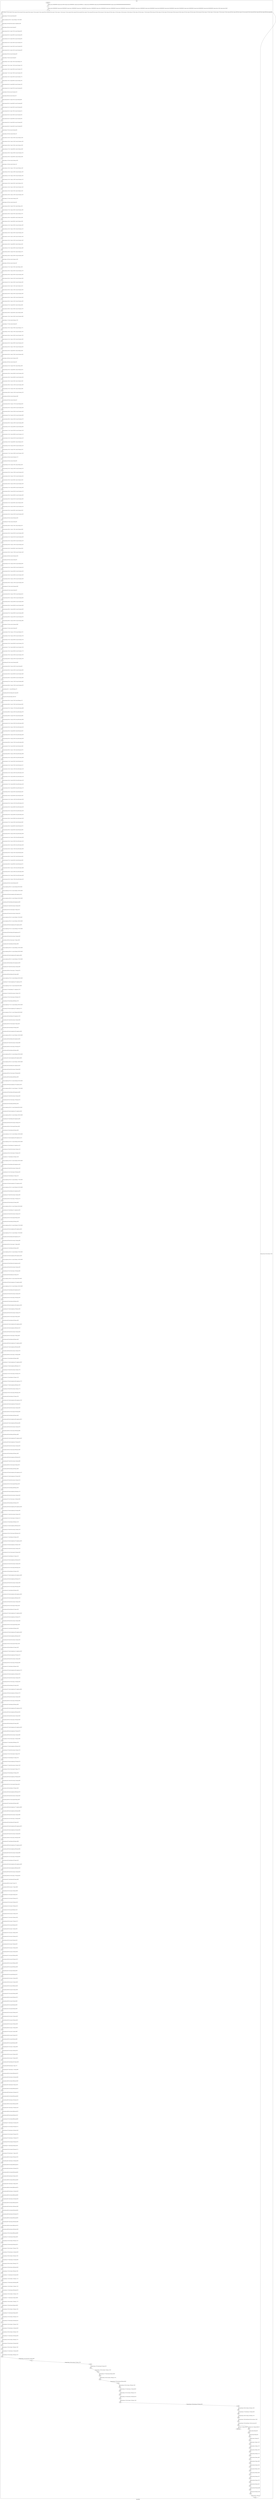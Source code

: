 digraph G {
label="Btor2XCFA";
subgraph cluster_0 {
label="main";
main_init[];
l1[];
l3[];
l4[];
l5[];
l6[];
l7[];
l8[];
l9[];
l10[];
l11[];
l12[];
l13[];
l14[];
l15[];
l16[];
l17[];
l18[];
l19[];
l20[];
l21[];
l22[];
l23[];
l24[];
l25[];
l26[];
l27[];
l28[];
l29[];
l30[];
l31[];
l32[];
l33[];
l34[];
l35[];
l36[];
l37[];
l38[];
l39[];
l40[];
l41[];
l42[];
l43[];
l44[];
l45[];
l46[];
l47[];
l48[];
l49[];
l50[];
l51[];
l52[];
l53[];
l54[];
l55[];
l56[];
l57[];
l58[];
l59[];
l60[];
l61[];
l62[];
l63[];
l64[];
l65[];
l66[];
l67[];
l68[];
l69[];
l70[];
l71[];
l72[];
l73[];
l74[];
l75[];
l76[];
l77[];
l78[];
l79[];
l80[];
l81[];
l82[];
l83[];
l84[];
l85[];
l86[];
l87[];
l88[];
l89[];
l90[];
l91[];
l92[];
l93[];
l94[];
l95[];
l96[];
l97[];
l98[];
l99[];
l100[];
l101[];
l102[];
l103[];
l104[];
l105[];
l106[];
l107[];
l108[];
l109[];
l110[];
l111[];
l112[];
l113[];
l114[];
l115[];
l116[];
l117[];
l118[];
l119[];
l120[];
l121[];
l122[];
l123[];
l124[];
l125[];
l126[];
l127[];
l128[];
l129[];
l130[];
l131[];
l132[];
l133[];
l134[];
l135[];
l136[];
l137[];
l138[];
l139[];
l140[];
l141[];
l142[];
l143[];
l144[];
l145[];
l146[];
l147[];
l148[];
l149[];
l150[];
l151[];
l152[];
l153[];
l154[];
l155[];
l156[];
l157[];
l158[];
l159[];
l160[];
l161[];
l162[];
l163[];
l164[];
l165[];
l166[];
l167[];
l168[];
l169[];
l170[];
l171[];
l172[];
l173[];
l174[];
l175[];
l176[];
l177[];
l178[];
l179[];
l180[];
l181[];
l182[];
l183[];
l184[];
l185[];
l186[];
l187[];
l188[];
l189[];
l190[];
l191[];
l192[];
l193[];
l194[];
l195[];
l196[];
l197[];
l198[];
l199[];
l200[];
l201[];
l202[];
l203[];
l204[];
l205[];
l206[];
l207[];
l208[];
l209[];
l210[];
l211[];
l212[];
l213[];
l214[];
l215[];
l216[];
l217[];
l218[];
l219[];
l220[];
l221[];
l222[];
l223[];
l224[];
l225[];
l226[];
l227[];
l228[];
l229[];
l230[];
l231[];
l232[];
l233[];
l234[];
l235[];
l236[];
l237[];
l238[];
l239[];
l240[];
l241[];
l242[];
l243[];
l244[];
l245[];
l246[];
l247[];
l248[];
l249[];
l250[];
l251[];
l252[];
l253[];
l254[];
l255[];
l256[];
l257[];
l258[];
l259[];
l260[];
l261[];
l262[];
l263[];
l264[];
l265[];
l266[];
l267[];
l268[];
l269[];
l270[];
l271[];
l272[];
l273[];
l274[];
l275[];
l276[];
l277[];
l278[];
l279[];
l280[];
l281[];
l282[];
l283[];
l284[];
l285[];
l286[];
l287[];
l288[];
l289[];
l290[];
l291[];
l292[];
l293[];
l294[];
l295[];
l296[];
l297[];
l298[];
l299[];
l300[];
l301[];
l302[];
l303[];
l304[];
l305[];
l306[];
l307[];
l308[];
l309[];
l310[];
l311[];
l312[];
l313[];
l314[];
l315[];
l316[];
l317[];
l318[];
l319[];
l320[];
l321[];
l322[];
l323[];
l324[];
l325[];
l326[];
l327[];
l328[];
l329[];
l330[];
l331[];
l332[];
l333[];
l334[];
l335[];
l336[];
l337[];
l338[];
l339[];
l340[];
l341[];
l342[];
l343[];
l344[];
l345[];
l346[];
l347[];
l348[];
l349[];
l350[];
l351[];
l352[];
l353[];
l354[];
l355[];
l356[];
l357[];
l358[];
l359[];
l360[];
l361[];
l362[];
l363[];
l364[];
l365[];
l366[];
l367[];
l368[];
l369[];
l370[];
l371[];
l372[];
l373[];
l374[];
l375[];
l376[];
l377[];
l378[];
l379[];
l380[];
l381[];
l382[];
l383[];
l384[];
l385[];
l386[];
l387[];
l388[];
l389[];
l390[];
l391[];
l392[];
l393[];
l394[];
l395[];
l396[];
l397[];
l398[];
l399[];
l400[];
l401[];
l402[];
l403[];
l404[];
l405[];
l406[];
l407[];
l408[];
l409[];
l410[];
l411[];
l412[];
l413[];
l414[];
l415[];
l416[];
l417[];
l418[];
l419[];
l420[];
l421[];
l422[];
l423[];
l424[];
l425[];
l426[];
l427[];
l428[];
l429[];
l430[];
l431[];
l432[];
l433[];
l434[];
l435[];
l436[];
l437[];
l438[];
l439[];
l440[];
l441[];
l442[];
l443[];
l444[];
l445[];
l446[];
l447[];
l448[];
l449[];
l450[];
l451[];
l452[];
l453[];
l454[];
l455[];
l456[];
l457[];
l458[];
l459[];
l460[];
l461[];
l462[];
l463[];
l464[];
l465[];
l466[];
l467[];
l468[];
l469[];
l470[];
l471[];
l472[];
l473[];
l474[];
l475[];
l476[];
l477[];
l478[];
l479[];
l480[];
l481[];
l482[];
l483[];
l484[];
l485[];
l486[];
l487[];
l488[];
l489[];
l490[];
l491[];
l492[];
l493[];
l494[];
l495[];
l496[];
l497[];
l498[];
l499[];
l500[];
l501[];
l502[];
l503[];
l504[];
l505[];
l506[];
l507[];
l508[];
l509[];
l510[];
l511[];
l512[];
l513[];
l514[];
l515[];
l516[];
l517[];
l518[];
l519[];
l520[];
l521[];
l522[];
l523[];
l524[];
l525[];
l526[];
l527[];
l528[];
l529[];
l530[];
l531[];
l532[];
l533[];
l534[];
l535[];
l536[];
l537[];
l538[];
l539[];
l540[];
l541[];
l542[];
l543[];
l544[];
l545[];
l546[];
l547[];
l548[];
l549[];
l550[];
l551[];
l552[];
l553[];
l554[];
l555[];
l556[];
l557[];
l558[];
l559[];
l560[];
l561[];
l562[];
l563[];
l564[];
l565[];
l566[];
l567[];
l568[];
l569[];
l570[];
l571[];
l572[];
l573[];
l574[];
l575[];
l576[];
l577[];
l578[];
l579[];
l580[];
l581[];
l582[];
l583[];
l584[];
l585[];
l586[];
l587[];
l588[];
l589[];
l590[];
l591[];
l592[];
l593[];
l594[];
l595[];
l596[];
l597[];
l598[];
l599[];
l600[];
l601[];
l602[];
l603[];
l604[];
l605[];
l606[];
l607[];
l608[];
l609[];
l610[];
l611[];
l612[];
l613[];
l614[];
l615[];
l616[];
l617[];
l618[];
l619[];
l620[];
l621[];
l622[];
l623[];
l624[];
l625[];
l626[];
l627[];
l628[];
l629[];
l630[];
l631[];
l632[];
l633[];
l634[];
l635[];
l636[];
l637[];
l638[];
main_error[];
l639[];
l640[];
l641[];
l642[];
l643[];
l644[];
l645[];
l646[];
l647[];
l648[];
l649[];
l650[];
l651[];
l652[];
l653[];
l654[];
l655[];
l656[];
l657[];
main_init -> l1 [label="[(assign const_5 #b00000000),(assign const_40 #b0),(assign const_45 #b00000001),(assign const_46 #b00001111),(assign const_53 #b00000000),(assign const_290 #b000000000000000000000000),(assign const_292 #b00000000000000000000000000000001)] "];
l3 -> l4 [label="[(havoc input_51),(havoc input_52),(havoc input_54),(havoc input_55),(havoc input_56),(havoc input_57),(havoc input_67),(havoc input_68),(havoc input_69),(havoc input_70),(havoc input_71),(havoc input_72),(havoc input_84),(havoc input_85),(havoc input_86),(havoc input_87),(havoc input_99),(havoc input_100),(havoc input_101),(havoc input_102),(havoc input_112),(havoc input_113),(havoc input_114),(havoc input_115),(havoc input_116),(havoc input_117),(havoc input_129),(havoc input_130),(havoc input_131),(havoc input_132),(havoc input_133),(havoc input_134),(havoc input_152),(havoc input_153),(havoc input_154),(havoc input_155),(havoc input_173),(havoc input_174),(havoc input_175),(havoc input_176),(havoc input_188),(havoc input_189),(havoc input_201),(havoc input_202),(havoc input_248),(havoc input_249),(havoc input_259),(havoc input_260)] "];
l4 -> l5 [label="[(assign binary_47 (bvxor const_46 state_38))] "];
l5 -> l6 [label="[(assign comparison_48 (ite (= const_45 binary_47) #b1 #b0))] "];
l6 -> l7 [label="[(assign binary_49 (bvand (bvnot state_43) comparison_48))] "];
l7 -> l8 [label="[(assign binary_58 (bvxor const_45 state_6))] "];
l8 -> l9 [label="[(assign ternary_59 (ite (= input_57 #b1) const_53 binary_58))] "];
l9 -> l10 [label="[(assign ternary_60 (ite (= input_56 #b1) const_45 ternary_59))] "];
l10 -> l11 [label="[(assign ternary_61 (ite (= input_55 #b1) const_53 ternary_60))] "];
l11 -> l12 [label="[(assign ternary_62 (ite (= input_54 #b1) const_45 ternary_61))] "];
l12 -> l13 [label="[(assign ternary_63 (ite (= input_52 #b1) const_53 ternary_62))] "];
l13 -> l14 [label="[(assign ternary_64 (ite (= input_51 #b1) const_45 ternary_63))] "];
l14 -> l15 [label="[(assign binary_65 (bvxor const_45 ternary_64))] "];
l15 -> l16 [label="[(assign binary_73 (bvxor const_45 state_8))] "];
l16 -> l17 [label="[(assign ternary_74 (ite (= input_72 #b1) const_53 binary_73))] "];
l17 -> l18 [label="[(assign ternary_75 (ite (= input_71 #b1) const_45 ternary_74))] "];
l18 -> l19 [label="[(assign ternary_76 (ite (= input_55 #b1) const_53 ternary_75))] "];
l19 -> l20 [label="[(assign ternary_77 (ite (= input_70 #b1) const_53 ternary_76))] "];
l20 -> l21 [label="[(assign ternary_78 (ite (= input_54 #b1) const_53 ternary_77))] "];
l21 -> l22 [label="[(assign ternary_79 (ite (= input_69 #b1) const_45 ternary_78))] "];
l22 -> l23 [label="[(assign ternary_80 (ite (= input_68 #b1) const_53 ternary_79))] "];
l23 -> l24 [label="[(assign ternary_81 (ite (= input_67 #b1) const_45 ternary_80))] "];
l24 -> l25 [label="[(assign binary_82 (bvxor const_45 ternary_81))] "];
l25 -> l26 [label="[(assign binary_88 (bvxor const_45 state_10))] "];
l26 -> l27 [label="[(assign ternary_89 (ite (= input_87 #b1) const_45 binary_88))] "];
l27 -> l28 [label="[(assign ternary_90 (ite (= input_86 #b1) const_53 ternary_89))] "];
l28 -> l29 [label="[(assign ternary_91 (ite (= input_55 #b1) const_45 ternary_90))] "];
l29 -> l30 [label="[(assign ternary_92 (ite (= input_70 #b1) const_53 ternary_91))] "];
l30 -> l31 [label="[(assign ternary_93 (ite (= input_54 #b1) const_53 ternary_92))] "];
l31 -> l32 [label="[(assign ternary_94 (ite (= input_69 #b1) const_53 ternary_93))] "];
l32 -> l33 [label="[(assign ternary_95 (ite (= input_85 #b1) const_53 ternary_94))] "];
l33 -> l34 [label="[(assign ternary_96 (ite (= input_84 #b1) const_45 ternary_95))] "];
l34 -> l35 [label="[(assign binary_97 (bvxor const_45 ternary_96))] "];
l35 -> l36 [label="[(assign binary_103 (bvxor const_45 state_12))] "];
l36 -> l37 [label="[(assign ternary_104 (ite (= input_102 #b1) const_45 binary_103))] "];
l37 -> l38 [label="[(assign ternary_105 (ite (= input_101 #b1) const_53 ternary_104))] "];
l38 -> l39 [label="[(assign ternary_106 (ite (= input_70 #b1) const_45 ternary_105))] "];
l39 -> l40 [label="[(assign ternary_107 (ite (= input_69 #b1) const_53 ternary_106))] "];
l40 -> l41 [label="[(assign ternary_108 (ite (= input_100 #b1) const_53 ternary_107))] "];
l41 -> l42 [label="[(assign ternary_109 (ite (= input_99 #b1) const_45 ternary_108))] "];
l42 -> l43 [label="[(assign binary_110 (bvxor const_45 ternary_109))] "];
l43 -> l44 [label="[(assign binary_118 (bvxor const_45 state_14))] "];
l44 -> l45 [label="[(assign ternary_119 (ite (= input_117 #b1) const_53 binary_118))] "];
l45 -> l46 [label="[(assign ternary_120 (ite (= input_116 #b1) const_45 ternary_119))] "];
l46 -> l47 [label="[(assign ternary_121 (ite (= input_115 #b1) const_53 ternary_120))] "];
l47 -> l48 [label="[(assign ternary_122 (ite (= input_114 #b1) const_45 ternary_121))] "];
l48 -> l49 [label="[(assign ternary_123 (ite (= input_52 #b1) const_53 ternary_122))] "];
l49 -> l50 [label="[(assign ternary_124 (ite (= input_113 #b1) const_53 ternary_123))] "];
l50 -> l51 [label="[(assign ternary_125 (ite (= input_51 #b1) const_53 ternary_124))] "];
l51 -> l52 [label="[(assign ternary_126 (ite (= input_112 #b1) const_45 ternary_125))] "];
l52 -> l53 [label="[(assign binary_127 (bvxor const_45 ternary_126))] "];
l53 -> l54 [label="[(assign binary_135 (bvxor const_45 state_16))] "];
l54 -> l55 [label="[(assign ternary_136 (ite (= input_57 #b1) const_53 binary_135))] "];
l55 -> l56 [label="[(assign ternary_137 (ite (= input_134 #b1) const_53 ternary_136))] "];
l56 -> l57 [label="[(assign ternary_138 (ite (= input_87 #b1) const_53 ternary_137))] "];
l57 -> l58 [label="[(assign ternary_139 (ite (= input_86 #b1) const_53 ternary_138))] "];
l58 -> l59 [label="[(assign ternary_140 (ite (= input_56 #b1) const_53 ternary_139))] "];
l59 -> l60 [label="[(assign ternary_141 (ite (= input_133 #b1) const_45 ternary_140))] "];
l60 -> l61 [label="[(assign ternary_142 (ite (= input_115 #b1) const_53 ternary_141))] "];
l61 -> l62 [label="[(assign ternary_143 (ite (= input_132 #b1) const_53 ternary_142))] "];
l62 -> l63 [label="[(assign ternary_144 (ite (= input_114 #b1) const_53 ternary_143))] "];
l63 -> l64 [label="[(assign ternary_145 (ite (= input_131 #b1) const_45 ternary_144))] "];
l64 -> l65 [label="[(assign ternary_146 (ite (= input_68 #b1) const_53 ternary_145))] "];
l65 -> l66 [label="[(assign ternary_147 (ite (= input_130 #b1) const_53 ternary_146))] "];
l66 -> l67 [label="[(assign ternary_148 (ite (= input_67 #b1) const_53 ternary_147))] "];
l67 -> l68 [label="[(assign ternary_149 (ite (= input_129 #b1) const_45 ternary_148))] "];
l68 -> l69 [label="[(assign binary_150 (bvxor const_45 ternary_149))] "];
l69 -> l70 [label="[(assign binary_156 (bvxor const_45 state_18))] "];
l70 -> l71 [label="[(assign ternary_157 (ite (= input_72 #b1) const_53 binary_156))] "];
l71 -> l72 [label="[(assign ternary_158 (ite (= input_102 #b1) const_53 ternary_157))] "];
l72 -> l73 [label="[(assign ternary_159 (ite (= input_155 #b1) const_45 ternary_158))] "];
l73 -> l74 [label="[(assign ternary_160 (ite (= input_101 #b1) const_53 ternary_159))] "];
l74 -> l75 [label="[(assign ternary_161 (ite (= input_154 #b1) const_53 ternary_160))] "];
l75 -> l76 [label="[(assign ternary_162 (ite (= input_71 #b1) const_53 ternary_161))] "];
l76 -> l77 [label="[(assign ternary_163 (ite (= input_115 #b1) const_45 ternary_162))] "];
l77 -> l78 [label="[(assign ternary_164 (ite (= input_132 #b1) const_53 ternary_163))] "];
l78 -> l79 [label="[(assign ternary_165 (ite (= input_114 #b1) const_53 ternary_164))] "];
l79 -> l80 [label="[(assign ternary_166 (ite (= input_131 #b1) const_53 ternary_165))] "];
l80 -> l81 [label="[(assign ternary_167 (ite (= input_85 #b1) const_53 ternary_166))] "];
l81 -> l82 [label="[(assign ternary_168 (ite (= input_153 #b1) const_53 ternary_167))] "];
l82 -> l83 [label="[(assign ternary_169 (ite (= input_84 #b1) const_53 ternary_168))] "];
l83 -> l84 [label="[(assign ternary_170 (ite (= input_152 #b1) const_45 ternary_169))] "];
l84 -> l85 [label="[(assign binary_171 (bvxor const_45 ternary_170))] "];
l85 -> l86 [label="[(assign binary_177 (bvxor const_45 state_20))] "];
l86 -> l87 [label="[(assign ternary_178 (ite (= input_176 #b1) const_45 binary_177))] "];
l87 -> l88 [label="[(assign ternary_179 (ite (= input_175 #b1) const_53 ternary_178))] "];
l88 -> l89 [label="[(assign ternary_180 (ite (= input_132 #b1) const_45 ternary_179))] "];
l89 -> l90 [label="[(assign ternary_181 (ite (= input_131 #b1) const_53 ternary_180))] "];
l90 -> l91 [label="[(assign ternary_182 (ite (= input_100 #b1) const_53 ternary_181))] "];
l91 -> l92 [label="[(assign ternary_183 (ite (= input_174 #b1) const_53 ternary_182))] "];
l92 -> l93 [label="[(assign ternary_184 (ite (= input_99 #b1) const_53 ternary_183))] "];
l93 -> l94 [label="[(assign ternary_185 (ite (= input_173 #b1) const_45 ternary_184))] "];
l94 -> l95 [label="[(assign binary_186 (bvxor const_45 ternary_185))] "];
l95 -> l96 [label="[(assign binary_190 (bvxor const_45 state_22))] "];
l96 -> l97 [label="[(assign ternary_191 (ite (= input_87 #b1) const_53 binary_190))] "];
l97 -> l98 [label="[(assign ternary_192 (ite (= input_86 #b1) const_45 ternary_191))] "];
l98 -> l99 [label="[(assign ternary_193 (ite (= input_189 #b1) const_53 ternary_192))] "];
l99 -> l100 [label="[(assign ternary_194 (ite (= input_188 #b1) const_45 ternary_193))] "];
l100 -> l101 [label="[(assign ternary_195 (ite (= input_52 #b1) const_45 ternary_194))] "];
l101 -> l102 [label="[(assign ternary_196 (ite (= input_113 #b1) const_53 ternary_195))] "];
l102 -> l103 [label="[(assign ternary_197 (ite (= input_51 #b1) const_53 ternary_196))] "];
l103 -> l104 [label="[(assign ternary_198 (ite (= input_112 #b1) const_53 ternary_197))] "];
l104 -> l105 [label="[(assign binary_199 (bvxor const_45 ternary_198))] "];
l105 -> l106 [label="[(assign binary_203 (bvxor const_45 state_24))] "];
l106 -> l107 [label="[(assign ternary_204 (ite (= input_117 #b1) const_53 binary_203))] "];
l107 -> l108 [label="[(assign ternary_205 (ite (= input_102 #b1) const_53 ternary_204))] "];
l108 -> l109 [label="[(assign ternary_206 (ite (= input_155 #b1) const_53 ternary_205))] "];
l109 -> l110 [label="[(assign ternary_207 (ite (= input_101 #b1) const_45 ternary_206))] "];
l110 -> l111 [label="[(assign ternary_208 (ite (= input_154 #b1) const_53 ternary_207))] "];
l111 -> l112 [label="[(assign ternary_209 (ite (= input_116 #b1) const_53 ternary_208))] "];
l112 -> l113 [label="[(assign ternary_210 (ite (= input_189 #b1) const_53 ternary_209))] "];
l113 -> l114 [label="[(assign ternary_211 (ite (= input_202 #b1) const_53 ternary_210))] "];
l114 -> l115 [label="[(assign ternary_212 (ite (= input_188 #b1) const_53 ternary_211))] "];
l115 -> l116 [label="[(assign ternary_213 (ite (= input_201 #b1) const_45 ternary_212))] "];
l116 -> l117 [label="[(assign ternary_214 (ite (= input_68 #b1) const_45 ternary_213))] "];
l117 -> l118 [label="[(assign ternary_215 (ite (= input_130 #b1) const_53 ternary_214))] "];
l118 -> l119 [label="[(assign ternary_216 (ite (= input_67 #b1) const_53 ternary_215))] "];
l119 -> l120 [label="[(assign ternary_217 (ite (= input_129 #b1) const_53 ternary_216))] "];
l120 -> l121 [label="[(assign binary_218 (bvxor const_45 ternary_217))] "];
l121 -> l122 [label="[(assign binary_220 (bvxor const_45 state_26))] "];
l122 -> l123 [label="[(assign ternary_221 (ite (= input_57 #b1) const_45 binary_220))] "];
l123 -> l124 [label="[(assign ternary_222 (ite (= input_134 #b1) const_53 ternary_221))] "];
l124 -> l125 [label="[(assign ternary_223 (ite (= input_176 #b1) const_53 ternary_222))] "];
l125 -> l126 [label="[(assign ternary_224 (ite (= input_175 #b1) const_53 ternary_223))] "];
l126 -> l127 [label="[(assign ternary_225 (ite (= input_56 #b1) const_53 ternary_224))] "];
l127 -> l128 [label="[(assign ternary_226 (ite (= input_133 #b1) const_53 ternary_225))] "];
l128 -> l129 [label="[(assign ternary_227 (ite (= input_189 #b1) const_45 ternary_226))] "];
l129 -> l130 [label="[(assign ternary_228 (ite (= input_202 #b1) const_53 ternary_227))] "];
l130 -> l131 [label="[(assign ternary_229 (ite (= input_188 #b1) const_53 ternary_228))] "];
l131 -> l132 [label="[(assign ternary_230 (ite (= input_201 #b1) const_53 ternary_229))] "];
l132 -> l133 [label="[(assign ternary_231 (ite (= input_85 #b1) const_45 ternary_230))] "];
l133 -> l134 [label="[(assign ternary_232 (ite (= input_153 #b1) const_53 ternary_231))] "];
l134 -> l135 [label="[(assign ternary_233 (ite (= input_84 #b1) const_53 ternary_232))] "];
l135 -> l136 [label="[(assign ternary_234 (ite (= input_152 #b1) const_53 ternary_233))] "];
l136 -> l137 [label="[(assign binary_235 (bvxor const_45 ternary_234))] "];
l137 -> l138 [label="[(assign binary_237 (bvxor const_45 state_28))] "];
l138 -> l139 [label="[(assign ternary_238 (ite (= input_72 #b1) const_45 binary_237))] "];
l139 -> l140 [label="[(assign ternary_239 (ite (= input_71 #b1) const_53 ternary_238))] "];
l140 -> l141 [label="[(assign ternary_240 (ite (= input_202 #b1) const_45 ternary_239))] "];
l141 -> l142 [label="[(assign ternary_241 (ite (= input_201 #b1) const_53 ternary_240))] "];
l142 -> l143 [label="[(assign ternary_242 (ite (= input_100 #b1) const_45 ternary_241))] "];
l143 -> l144 [label="[(assign ternary_243 (ite (= input_174 #b1) const_53 ternary_242))] "];
l144 -> l145 [label="[(assign ternary_244 (ite (= input_99 #b1) const_53 ternary_243))] "];
l145 -> l146 [label="[(assign ternary_245 (ite (= input_173 #b1) const_53 ternary_244))] "];
l146 -> l147 [label="[(assign binary_246 (bvxor const_45 ternary_245))] "];
l147 -> l148 [label="[(assign binary_250 (bvxor const_45 state_30))] "];
l148 -> l149 [label="[(assign ternary_251 (ite (= input_155 #b1) const_53 binary_250))] "];
l149 -> l150 [label="[(assign ternary_252 (ite (= input_154 #b1) const_45 ternary_251))] "];
l150 -> l151 [label="[(assign ternary_253 (ite (= input_249 #b1) const_53 ternary_252))] "];
l151 -> l152 [label="[(assign ternary_254 (ite (= input_248 #b1) const_45 ternary_253))] "];
l152 -> l153 [label="[(assign ternary_255 (ite (= input_113 #b1) const_45 ternary_254))] "];
l153 -> l154 [label="[(assign ternary_256 (ite (= input_112 #b1) const_53 ternary_255))] "];
l154 -> l155 [label="[(assign binary_257 (bvxor const_45 ternary_256))] "];
l155 -> l156 [label="[(assign binary_261 (bvxor const_45 state_32))] "];
l156 -> l157 [label="[(assign ternary_262 (ite (= input_176 #b1) const_53 binary_261))] "];
l157 -> l158 [label="[(assign ternary_263 (ite (= input_175 #b1) const_45 ternary_262))] "];
l158 -> l159 [label="[(assign ternary_264 (ite (= input_249 #b1) const_53 ternary_263))] "];
l159 -> l160 [label="[(assign ternary_265 (ite (= input_260 #b1) const_53 ternary_264))] "];
l160 -> l161 [label="[(assign ternary_266 (ite (= input_248 #b1) const_53 ternary_265))] "];
l161 -> l162 [label="[(assign ternary_267 (ite (= input_259 #b1) const_45 ternary_266))] "];
l162 -> l163 [label="[(assign ternary_268 (ite (= input_130 #b1) const_45 ternary_267))] "];
l163 -> l164 [label="[(assign ternary_269 (ite (= input_129 #b1) const_53 ternary_268))] "];
l164 -> l165 [label="[(assign binary_270 (bvxor const_45 ternary_269))] "];
l165 -> l166 [label="[(assign binary_272 (bvxor const_45 state_34))] "];
l166 -> l167 [label="[(assign ternary_273 (ite (= input_117 #b1) const_45 binary_272))] "];
l167 -> l168 [label="[(assign ternary_274 (ite (= input_116 #b1) const_53 ternary_273))] "];
l168 -> l169 [label="[(assign ternary_275 (ite (= input_249 #b1) const_45 ternary_274))] "];
l169 -> l170 [label="[(assign ternary_276 (ite (= input_260 #b1) const_53 ternary_275))] "];
l170 -> l171 [label="[(assign ternary_277 (ite (= input_248 #b1) const_53 ternary_276))] "];
l171 -> l172 [label="[(assign ternary_278 (ite (= input_259 #b1) const_53 ternary_277))] "];
l172 -> l173 [label="[(assign ternary_279 (ite (= input_153 #b1) const_45 ternary_278))] "];
l173 -> l174 [label="[(assign ternary_280 (ite (= input_152 #b1) const_53 ternary_279))] "];
l174 -> l175 [label="[(assign binary_281 (bvxor const_45 ternary_280))] "];
l175 -> l176 [label="[(assign ternary_283 (ite (= input_134 #b1) const_45 state_36))] "];
l176 -> l177 [label="[(assign ternary_284 (ite (= input_133 #b1) const_53 ternary_283))] "];
l177 -> l178 [label="[(assign ternary_285 (ite (= input_260 #b1) const_45 ternary_284))] "];
l178 -> l179 [label="[(assign ternary_286 (ite (= input_259 #b1) const_53 ternary_285))] "];
l179 -> l180 [label="[(assign ternary_287 (ite (= input_174 #b1) const_45 ternary_286))] "];
l180 -> l181 [label="[(assign ternary_288 (ite (= input_173 #b1) const_53 ternary_287))] "];
l181 -> l182 [label="[(assign binary_291 (++ const_290 binary_47))] "];
l182 -> l183 [label="[(assign binary_293 (bvsub binary_291 const_292))] "];
l183 -> l184 [label="[(assign slice_294 (extract binary_293 0 8))] "];
l184 -> l185 [label="[(assign ternary_295 (ite (= input_57 #b1) slice_294 binary_47))] "];
l185 -> l186 [label="[(assign ternary_296 (ite (= input_72 #b1) slice_294 ternary_295))] "];
l186 -> l187 [label="[(assign ternary_297 (ite (= input_117 #b1) slice_294 ternary_296))] "];
l187 -> l188 [label="[(assign ternary_298 (ite (= input_134 #b1) slice_294 ternary_297))] "];
l188 -> l189 [label="[(assign ternary_299 (ite (= input_87 #b1) slice_294 ternary_298))] "];
l189 -> l190 [label="[(assign ternary_300 (ite (= input_102 #b1) slice_294 ternary_299))] "];
l190 -> l191 [label="[(assign ternary_301 (ite (= input_155 #b1) slice_294 ternary_300))] "];
l191 -> l192 [label="[(assign ternary_302 (ite (= input_176 #b1) slice_294 ternary_301))] "];
l192 -> l193 [label="[(assign ternary_303 (ite (= input_86 #b1) slice_294 ternary_302))] "];
l193 -> l194 [label="[(assign ternary_304 (ite (= input_101 #b1) slice_294 ternary_303))] "];
l194 -> l195 [label="[(assign ternary_305 (ite (= input_154 #b1) slice_294 ternary_304))] "];
l195 -> l196 [label="[(assign ternary_306 (ite (= input_175 #b1) slice_294 ternary_305))] "];
l196 -> l197 [label="[(assign ternary_307 (ite (= input_56 #b1) slice_294 ternary_306))] "];
l197 -> l198 [label="[(assign ternary_308 (ite (= input_71 #b1) slice_294 ternary_307))] "];
l198 -> l199 [label="[(assign ternary_309 (ite (= input_116 #b1) slice_294 ternary_308))] "];
l199 -> l200 [label="[(assign ternary_310 (ite (= input_133 #b1) slice_294 ternary_309))] "];
l200 -> l201 [label="[(assign ternary_311 (ite (= input_55 #b1) slice_294 ternary_310))] "];
l201 -> l202 [label="[(assign ternary_312 (ite (= input_70 #b1) slice_294 ternary_311))] "];
l202 -> l203 [label="[(assign ternary_313 (ite (= input_115 #b1) slice_294 ternary_312))] "];
l203 -> l204 [label="[(assign ternary_314 (ite (= input_132 #b1) slice_294 ternary_313))] "];
l204 -> l205 [label="[(assign ternary_315 (ite (= input_189 #b1) slice_294 ternary_314))] "];
l205 -> l206 [label="[(assign ternary_316 (ite (= input_202 #b1) slice_294 ternary_315))] "];
l206 -> l207 [label="[(assign ternary_317 (ite (= input_249 #b1) slice_294 ternary_316))] "];
l207 -> l208 [label="[(assign ternary_318 (ite (= input_260 #b1) slice_294 ternary_317))] "];
l208 -> l209 [label="[(assign ternary_319 (ite (= input_54 #b1) slice_294 ternary_318))] "];
l209 -> l210 [label="[(assign ternary_320 (ite (= input_69 #b1) slice_294 ternary_319))] "];
l210 -> l211 [label="[(assign ternary_321 (ite (= input_114 #b1) slice_294 ternary_320))] "];
l211 -> l212 [label="[(assign ternary_322 (ite (= input_131 #b1) slice_294 ternary_321))] "];
l212 -> l213 [label="[(assign ternary_323 (ite (= input_188 #b1) slice_294 ternary_322))] "];
l213 -> l214 [label="[(assign ternary_324 (ite (= input_201 #b1) slice_294 ternary_323))] "];
l214 -> l215 [label="[(assign ternary_325 (ite (= input_248 #b1) slice_294 ternary_324))] "];
l215 -> l216 [label="[(assign ternary_326 (ite (= input_259 #b1) slice_294 ternary_325))] "];
l216 -> l217 [label="[(assign ternary_327 (ite (= input_52 #b1) slice_294 ternary_326))] "];
l217 -> l218 [label="[(assign ternary_328 (ite (= input_68 #b1) slice_294 ternary_327))] "];
l218 -> l219 [label="[(assign ternary_329 (ite (= input_85 #b1) slice_294 ternary_328))] "];
l219 -> l220 [label="[(assign ternary_330 (ite (= input_100 #b1) slice_294 ternary_329))] "];
l220 -> l221 [label="[(assign ternary_331 (ite (= input_113 #b1) slice_294 ternary_330))] "];
l221 -> l222 [label="[(assign ternary_332 (ite (= input_130 #b1) slice_294 ternary_331))] "];
l222 -> l223 [label="[(assign ternary_333 (ite (= input_153 #b1) slice_294 ternary_332))] "];
l223 -> l224 [label="[(assign ternary_334 (ite (= input_174 #b1) slice_294 ternary_333))] "];
l224 -> l225 [label="[(assign ternary_335 (ite (= input_51 #b1) slice_294 ternary_334))] "];
l225 -> l226 [label="[(assign ternary_336 (ite (= input_67 #b1) slice_294 ternary_335))] "];
l226 -> l227 [label="[(assign ternary_337 (ite (= input_84 #b1) slice_294 ternary_336))] "];
l227 -> l228 [label="[(assign ternary_338 (ite (= input_99 #b1) slice_294 ternary_337))] "];
l228 -> l229 [label="[(assign ternary_339 (ite (= input_112 #b1) slice_294 ternary_338))] "];
l229 -> l230 [label="[(assign ternary_340 (ite (= input_129 #b1) slice_294 ternary_339))] "];
l230 -> l231 [label="[(assign ternary_341 (ite (= input_152 #b1) slice_294 ternary_340))] "];
l231 -> l232 [label="[(assign ternary_342 (ite (= input_173 #b1) slice_294 ternary_341))] "];
l232 -> l233 [label="[(assign binary_343 (bvxor const_46 ternary_342))] "];
l233 -> l234 [label="[(assign comparison_346 (ite (= const_45 binary_58) #b1 #b0))] "];
l234 -> l235 [label="[(assign comparison_347 (ite (= const_45 binary_135) #b1 #b0))] "];
l235 -> l236 [label="[(assign binary_348 (bvand comparison_346 comparison_347))] "];
l236 -> l237 [label="[(assign comparison_349 (ite (= const_53 binary_220) #b1 #b0))] "];
l237 -> l238 [label="[(assign binary_350 (bvand binary_348 comparison_349))] "];
l238 -> l239 [label="[(assign binary_351 (bvand (bvnot state_41) binary_350))] "];
l239 -> l240 [label="[(assign binary_352 (bvor (bvnot input_57) binary_351))] "];
l240 -> l241 [label="[(assign binary_353 (bvand (bvnot state_41) binary_352))] "];
l241 -> l242 [label="[(assign comparison_354 (ite (= const_45 binary_73) #b1 #b0))] "];
l242 -> l243 [label="[(assign comparison_355 (ite (= const_45 binary_156) #b1 #b0))] "];
l243 -> l244 [label="[(assign binary_356 (bvand comparison_354 comparison_355))] "];
l244 -> l245 [label="[(assign comparison_357 (ite (= const_53 binary_237) #b1 #b0))] "];
l245 -> l246 [label="[(assign binary_358 (bvand binary_356 comparison_357))] "];
l246 -> l247 [label="[(assign binary_359 (bvand (bvnot state_41) binary_358))] "];
l247 -> l248 [label="[(assign binary_360 (bvor (bvnot input_72) binary_359))] "];
l248 -> l249 [label="[(assign binary_361 (bvand binary_353 binary_360))] "];
l249 -> l250 [label="[(assign comparison_362 (ite (= const_45 binary_118) #b1 #b0))] "];
l250 -> l251 [label="[(assign comparison_363 (ite (= const_45 binary_203) #b1 #b0))] "];
l251 -> l252 [label="[(assign binary_364 (bvand comparison_362 comparison_363))] "];
l252 -> l253 [label="[(assign comparison_365 (ite (= const_53 binary_272) #b1 #b0))] "];
l253 -> l254 [label="[(assign binary_366 (bvand binary_364 comparison_365))] "];
l254 -> l255 [label="[(assign binary_367 (bvand (bvnot state_41) binary_366))] "];
l255 -> l256 [label="[(assign binary_368 (bvor (bvnot input_117) binary_367))] "];
l256 -> l257 [label="[(assign binary_369 (bvand binary_361 binary_368))] "];
l257 -> l258 [label="[(assign comparison_370 (ite (= const_45 binary_220) #b1 #b0))] "];
l258 -> l259 [label="[(assign binary_371 (bvand comparison_347 comparison_370))] "];
l259 -> l260 [label="[(assign comparison_372 (ite (= const_53 state_36) #b1 #b0))] "];
l260 -> l261 [label="[(assign binary_373 (bvand binary_371 comparison_372))] "];
l261 -> l262 [label="[(assign binary_374 (bvand (bvnot state_41) binary_373))] "];
l262 -> l263 [label="[(assign binary_375 (bvor (bvnot input_134) binary_374))] "];
l263 -> l264 [label="[(assign binary_376 (bvand binary_369 binary_375))] "];
l264 -> l265 [label="[(assign comparison_377 (ite (= const_45 binary_190) #b1 #b0))] "];
l265 -> l266 [label="[(assign binary_378 (bvand comparison_347 comparison_377))] "];
l266 -> l267 [label="[(assign comparison_379 (ite (= const_53 binary_88) #b1 #b0))] "];
l267 -> l268 [label="[(assign binary_380 (bvand binary_378 comparison_379))] "];
l268 -> l269 [label="[(assign binary_381 (bvand (bvnot state_41) binary_380))] "];
l269 -> l270 [label="[(assign binary_382 (bvor (bvnot input_87) binary_381))] "];
l270 -> l271 [label="[(assign binary_383 (bvand binary_376 binary_382))] "];
l271 -> l272 [label="[(assign binary_384 (bvand comparison_355 comparison_363))] "];
l272 -> l273 [label="[(assign comparison_385 (ite (= const_53 binary_103) #b1 #b0))] "];
l273 -> l274 [label="[(assign binary_386 (bvand binary_384 comparison_385))] "];
l274 -> l275 [label="[(assign binary_387 (bvand (bvnot state_41) binary_386))] "];
l275 -> l276 [label="[(assign binary_388 (bvor (bvnot input_102) binary_387))] "];
l276 -> l277 [label="[(assign binary_389 (bvand binary_383 binary_388))] "];
l277 -> l278 [label="[(assign comparison_390 (ite (= const_45 binary_250) #b1 #b0))] "];
l278 -> l279 [label="[(assign binary_391 (bvand comparison_363 comparison_390))] "];
l279 -> l280 [label="[(assign comparison_392 (ite (= const_53 binary_156) #b1 #b0))] "];
l280 -> l281 [label="[(assign binary_393 (bvand binary_391 comparison_392))] "];
l281 -> l282 [label="[(assign binary_394 (bvand (bvnot state_41) binary_393))] "];
l282 -> l283 [label="[(assign binary_395 (bvor (bvnot input_155) binary_394))] "];
l283 -> l284 [label="[(assign binary_396 (bvand binary_389 binary_395))] "];
l284 -> l285 [label="[(assign comparison_397 (ite (= const_45 binary_261) #b1 #b0))] "];
l285 -> l286 [label="[(assign binary_398 (bvand comparison_370 comparison_397))] "];
l286 -> l287 [label="[(assign comparison_399 (ite (= const_53 binary_177) #b1 #b0))] "];
l287 -> l288 [label="[(assign binary_400 (bvand binary_398 comparison_399))] "];
l288 -> l289 [label="[(assign binary_401 (bvand (bvnot state_41) binary_400))] "];
l289 -> l290 [label="[(assign binary_402 (bvor (bvnot input_176) binary_401))] "];
l290 -> l291 [label="[(assign binary_403 (bvand binary_396 binary_402))] "];
l291 -> l292 [label="[(assign comparison_404 (ite (= const_45 binary_88) #b1 #b0))] "];
l292 -> l293 [label="[(assign binary_405 (bvand comparison_347 comparison_404))] "];
l293 -> l294 [label="[(assign comparison_406 (ite (= const_53 binary_190) #b1 #b0))] "];
l294 -> l295 [label="[(assign binary_407 (bvand binary_405 comparison_406))] "];
l295 -> l296 [label="[(assign binary_408 (bvand (bvnot state_41) binary_407))] "];
l296 -> l297 [label="[(assign binary_409 (bvor (bvnot input_86) binary_408))] "];
l297 -> l298 [label="[(assign binary_410 (bvand binary_403 binary_409))] "];
l298 -> l299 [label="[(assign comparison_411 (ite (= const_45 binary_103) #b1 #b0))] "];
l299 -> l300 [label="[(assign binary_412 (bvand comparison_355 comparison_411))] "];
l300 -> l301 [label="[(assign comparison_413 (ite (= const_53 binary_203) #b1 #b0))] "];
l301 -> l302 [label="[(assign binary_414 (bvand binary_412 comparison_413))] "];
l302 -> l303 [label="[(assign binary_415 (bvand (bvnot state_41) binary_414))] "];
l303 -> l304 [label="[(assign binary_416 (bvor (bvnot input_101) binary_415))] "];
l304 -> l305 [label="[(assign binary_417 (bvand binary_410 binary_416))] "];
l305 -> l306 [label="[(assign comparison_418 (ite (= const_53 binary_250) #b1 #b0))] "];
l306 -> l307 [label="[(assign binary_419 (bvand binary_384 comparison_418))] "];
l307 -> l308 [label="[(assign binary_420 (bvand (bvnot state_41) binary_419))] "];
l308 -> l309 [label="[(assign binary_421 (bvor (bvnot input_154) binary_420))] "];
l309 -> l310 [label="[(assign binary_422 (bvand binary_417 binary_421))] "];
l310 -> l311 [label="[(assign comparison_423 (ite (= const_45 binary_177) #b1 #b0))] "];
l311 -> l312 [label="[(assign binary_424 (bvand comparison_370 comparison_423))] "];
l312 -> l313 [label="[(assign comparison_425 (ite (= const_53 binary_261) #b1 #b0))] "];
l313 -> l314 [label="[(assign binary_426 (bvand binary_424 comparison_425))] "];
l314 -> l315 [label="[(assign binary_427 (bvand (bvnot state_41) binary_426))] "];
l315 -> l316 [label="[(assign binary_428 (bvor (bvnot input_175) binary_427))] "];
l316 -> l317 [label="[(assign binary_429 (bvand binary_422 binary_428))] "];
l317 -> l318 [label="[(assign comparison_430 (ite (= const_53 binary_58) #b1 #b0))] "];
l318 -> l319 [label="[(assign binary_431 (bvand binary_371 comparison_430))] "];
l319 -> l320 [label="[(assign binary_432 (bvand (bvnot state_41) binary_431))] "];
l320 -> l321 [label="[(assign binary_433 (bvor (bvnot input_56) binary_432))] "];
l321 -> l322 [label="[(assign binary_434 (bvand binary_429 binary_433))] "];
l322 -> l323 [label="[(assign comparison_435 (ite (= const_45 binary_237) #b1 #b0))] "];
l323 -> l324 [label="[(assign binary_436 (bvand comparison_355 comparison_435))] "];
l324 -> l325 [label="[(assign comparison_437 (ite (= const_53 binary_73) #b1 #b0))] "];
l325 -> l326 [label="[(assign binary_438 (bvand binary_436 comparison_437))] "];
l326 -> l327 [label="[(assign binary_439 (bvand (bvnot state_41) binary_438))] "];
l327 -> l328 [label="[(assign binary_440 (bvor (bvnot input_71) binary_439))] "];
l328 -> l329 [label="[(assign binary_441 (bvand binary_434 binary_440))] "];
l329 -> l330 [label="[(assign comparison_442 (ite (= const_45 binary_272) #b1 #b0))] "];
l330 -> l331 [label="[(assign binary_443 (bvand comparison_363 comparison_442))] "];
l331 -> l332 [label="[(assign comparison_444 (ite (= const_53 binary_118) #b1 #b0))] "];
l332 -> l333 [label="[(assign binary_445 (bvand binary_443 comparison_444))] "];
l333 -> l334 [label="[(assign binary_446 (bvand (bvnot state_41) binary_445))] "];
l334 -> l335 [label="[(assign binary_447 (bvor (bvnot input_116) binary_446))] "];
l335 -> l336 [label="[(assign binary_448 (bvand binary_441 binary_447))] "];
l336 -> l337 [label="[(assign comparison_449 (ite (= const_45 state_36) #b1 #b0))] "];
l337 -> l338 [label="[(assign binary_450 (bvand comparison_370 comparison_449))] "];
l338 -> l339 [label="[(assign comparison_451 (ite (= const_53 binary_135) #b1 #b0))] "];
l339 -> l340 [label="[(assign binary_452 (bvand binary_450 comparison_451))] "];
l340 -> l341 [label="[(assign binary_453 (bvand (bvnot state_41) binary_452))] "];
l341 -> l342 [label="[(assign binary_454 (bvor (bvnot input_133) binary_453))] "];
l342 -> l343 [label="[(assign binary_455 (bvand binary_448 binary_454))] "];
l343 -> l344 [label="[(assign binary_456 (bvand comparison_346 comparison_354))] "];
l344 -> l345 [label="[(assign binary_457 (bvand comparison_379 binary_456))] "];
l345 -> l346 [label="[(assign binary_458 (bvand (bvnot state_41) binary_457))] "];
l346 -> l347 [label="[(assign binary_459 (bvor (bvnot input_55) binary_458))] "];
l347 -> l348 [label="[(assign binary_460 (bvand binary_455 binary_459))] "];
l348 -> l349 [label="[(assign binary_461 (bvand comparison_354 comparison_404))] "];
l349 -> l350 [label="[(assign binary_462 (bvand comparison_385 binary_461))] "];
l350 -> l351 [label="[(assign binary_463 (bvand (bvnot state_41) binary_462))] "];
l351 -> l352 [label="[(assign binary_464 (bvor (bvnot input_70) binary_463))] "];
l352 -> l353 [label="[(assign binary_465 (bvand binary_460 binary_464))] "];
l353 -> l354 [label="[(assign binary_466 (bvand comparison_347 comparison_362))] "];
l354 -> l355 [label="[(assign binary_467 (bvand comparison_392 binary_466))] "];
l355 -> l356 [label="[(assign binary_468 (bvand (bvnot state_41) binary_467))] "];
l356 -> l357 [label="[(assign binary_469 (bvor (bvnot input_115) binary_468))] "];
l357 -> l358 [label="[(assign binary_470 (bvand binary_465 binary_469))] "];
l358 -> l359 [label="[(assign binary_471 (bvand comparison_347 comparison_355))] "];
l359 -> l360 [label="[(assign binary_472 (bvand comparison_399 binary_471))] "];
l360 -> l361 [label="[(assign binary_473 (bvand (bvnot state_41) binary_472))] "];
l361 -> l362 [label="[(assign binary_474 (bvor (bvnot input_132) binary_473))] "];
l362 -> l363 [label="[(assign binary_475 (bvand binary_470 binary_474))] "];
l363 -> l364 [label="[(assign binary_476 (bvand comparison_363 comparison_377))] "];
l364 -> l365 [label="[(assign binary_477 (bvand comparison_349 binary_476))] "];
l365 -> l366 [label="[(assign binary_478 (bvand (bvnot state_41) binary_477))] "];
l366 -> l367 [label="[(assign binary_479 (bvor (bvnot input_189) binary_478))] "];
l367 -> l368 [label="[(assign binary_480 (bvand binary_475 binary_479))] "];
l368 -> l369 [label="[(assign binary_481 (bvand comparison_363 comparison_370))] "];
l369 -> l370 [label="[(assign binary_482 (bvand comparison_357 binary_481))] "];
l370 -> l371 [label="[(assign binary_483 (bvand (bvnot state_41) binary_482))] "];
l371 -> l372 [label="[(assign binary_484 (bvor (bvnot input_202) binary_483))] "];
l372 -> l373 [label="[(assign binary_485 (bvand binary_480 binary_484))] "];
l373 -> l374 [label="[(assign binary_486 (bvand comparison_390 comparison_397))] "];
l374 -> l375 [label="[(assign binary_487 (bvand comparison_365 binary_486))] "];
l375 -> l376 [label="[(assign binary_488 (bvand (bvnot state_41) binary_487))] "];
l376 -> l377 [label="[(assign binary_489 (bvor (bvnot input_249) binary_488))] "];
l377 -> l378 [label="[(assign binary_490 (bvand binary_485 binary_489))] "];
l378 -> l379 [label="[(assign binary_491 (bvand comparison_397 comparison_442))] "];
l379 -> l380 [label="[(assign binary_492 (bvand comparison_372 binary_491))] "];
l380 -> l381 [label="[(assign binary_493 (bvand (bvnot state_41) binary_492))] "];
l381 -> l382 [label="[(assign binary_494 (bvor (bvnot input_260) binary_493))] "];
l382 -> l383 [label="[(assign binary_495 (bvand binary_490 binary_494))] "];
l383 -> l384 [label="[(assign binary_496 (bvand comparison_430 binary_461))] "];
l384 -> l385 [label="[(assign binary_497 (bvand (bvnot state_41) binary_496))] "];
l385 -> l386 [label="[(assign binary_498 (bvor (bvnot input_54) binary_497))] "];
l386 -> l387 [label="[(assign binary_499 (bvand binary_495 binary_498))] "];
l387 -> l388 [label="[(assign binary_500 (bvand comparison_404 comparison_411))] "];
l388 -> l389 [label="[(assign binary_501 (bvand comparison_437 binary_500))] "];
l389 -> l390 [label="[(assign binary_502 (bvand (bvnot state_41) binary_501))] "];
l390 -> l391 [label="[(assign binary_503 (bvor (bvnot input_69) binary_502))] "];
l391 -> l392 [label="[(assign binary_504 (bvand binary_499 binary_503))] "];
l392 -> l393 [label="[(assign binary_505 (bvand comparison_444 binary_471))] "];
l393 -> l394 [label="[(assign binary_506 (bvand (bvnot state_41) binary_505))] "];
l394 -> l395 [label="[(assign binary_507 (bvor (bvnot input_114) binary_506))] "];
l395 -> l396 [label="[(assign binary_508 (bvand binary_504 binary_507))] "];
l396 -> l397 [label="[(assign binary_509 (bvand comparison_355 comparison_423))] "];
l397 -> l398 [label="[(assign binary_510 (bvand comparison_451 binary_509))] "];
l398 -> l399 [label="[(assign binary_511 (bvand (bvnot state_41) binary_510))] "];
l399 -> l400 [label="[(assign binary_512 (bvor (bvnot input_131) binary_511))] "];
l400 -> l401 [label="[(assign binary_513 (bvand binary_508 binary_512))] "];
l401 -> l402 [label="[(assign binary_514 (bvand comparison_406 binary_481))] "];
l402 -> l403 [label="[(assign binary_515 (bvand (bvnot state_41) binary_514))] "];
l403 -> l404 [label="[(assign binary_516 (bvor (bvnot input_188) binary_515))] "];
l404 -> l405 [label="[(assign binary_517 (bvand binary_513 binary_516))] "];
l405 -> l406 [label="[(assign binary_518 (bvand comparison_370 comparison_435))] "];
l406 -> l407 [label="[(assign binary_519 (bvand comparison_413 binary_518))] "];
l407 -> l408 [label="[(assign binary_520 (bvand (bvnot state_41) binary_519))] "];
l408 -> l409 [label="[(assign binary_521 (bvor (bvnot input_201) binary_520))] "];
l409 -> l410 [label="[(assign binary_522 (bvand binary_517 binary_521))] "];
l410 -> l411 [label="[(assign binary_523 (bvand comparison_418 binary_491))] "];
l411 -> l412 [label="[(assign binary_524 (bvand (bvnot state_41) binary_523))] "];
l412 -> l413 [label="[(assign binary_525 (bvor (bvnot input_248) binary_524))] "];
l413 -> l414 [label="[(assign binary_526 (bvand binary_522 binary_525))] "];
l414 -> l415 [label="[(assign binary_527 (bvand comparison_442 comparison_449))] "];
l415 -> l416 [label="[(assign binary_528 (bvand comparison_425 binary_527))] "];
l416 -> l417 [label="[(assign binary_529 (bvand (bvnot state_41) binary_528))] "];
l417 -> l418 [label="[(assign binary_530 (bvor (bvnot input_259) binary_529))] "];
l418 -> l419 [label="[(assign binary_531 (bvand binary_526 binary_530))] "];
l419 -> l420 [label="[(assign binary_532 (bvand comparison_346 comparison_362))] "];
l420 -> l421 [label="[(assign binary_533 (bvand comparison_406 binary_532))] "];
l421 -> l422 [label="[(assign binary_534 (bvand (bvnot state_41) binary_533))] "];
l422 -> l423 [label="[(assign binary_535 (bvor (bvnot input_52) binary_534))] "];
l423 -> l424 [label="[(assign binary_536 (bvand binary_531 binary_535))] "];
l424 -> l425 [label="[(assign binary_537 (bvand comparison_347 comparison_354))] "];
l425 -> l426 [label="[(assign binary_538 (bvand comparison_413 binary_537))] "];
l426 -> l427 [label="[(assign binary_539 (bvand (bvnot state_41) binary_538))] "];
l427 -> l428 [label="[(assign binary_540 (bvor (bvnot input_68) binary_539))] "];
l428 -> l429 [label="[(assign binary_541 (bvand binary_536 binary_540))] "];
l429 -> l430 [label="[(assign binary_542 (bvand comparison_355 comparison_404))] "];
l430 -> l431 [label="[(assign binary_543 (bvand comparison_349 binary_542))] "];
l431 -> l432 [label="[(assign binary_544 (bvand (bvnot state_41) binary_543))] "];
l432 -> l433 [label="[(assign binary_545 (bvor (bvnot input_85) binary_544))] "];
l433 -> l434 [label="[(assign binary_546 (bvand binary_541 binary_545))] "];
l434 -> l435 [label="[(assign binary_547 (bvand comparison_411 comparison_423))] "];
l435 -> l436 [label="[(assign binary_548 (bvand comparison_357 binary_547))] "];
l436 -> l437 [label="[(assign binary_549 (bvand (bvnot state_41) binary_548))] "];
l437 -> l438 [label="[(assign binary_550 (bvor (bvnot input_100) binary_549))] "];
l438 -> l439 [label="[(assign binary_551 (bvand binary_546 binary_550))] "];
l439 -> l440 [label="[(assign binary_552 (bvand comparison_362 comparison_377))] "];
l440 -> l441 [label="[(assign binary_553 (bvand comparison_418 binary_552))] "];
l441 -> l442 [label="[(assign binary_554 (bvand (bvnot state_41) binary_553))] "];
l442 -> l443 [label="[(assign binary_555 (bvor (bvnot input_113) binary_554))] "];
l443 -> l444 [label="[(assign binary_556 (bvand binary_551 binary_555))] "];
l444 -> l445 [label="[(assign binary_557 (bvand comparison_347 comparison_363))] "];
l445 -> l446 [label="[(assign binary_558 (bvand comparison_425 binary_557))] "];
l446 -> l447 [label="[(assign binary_559 (bvand (bvnot state_41) binary_558))] "];
l447 -> l448 [label="[(assign binary_560 (bvor (bvnot input_130) binary_559))] "];
l448 -> l449 [label="[(assign binary_561 (bvand binary_556 binary_560))] "];
l449 -> l450 [label="[(assign binary_562 (bvand comparison_355 comparison_370))] "];
l450 -> l451 [label="[(assign binary_563 (bvand comparison_365 binary_562))] "];
l451 -> l452 [label="[(assign binary_564 (bvand (bvnot state_41) binary_563))] "];
l452 -> l453 [label="[(assign binary_565 (bvor (bvnot input_153) binary_564))] "];
l453 -> l454 [label="[(assign binary_566 (bvand binary_561 binary_565))] "];
l454 -> l455 [label="[(assign binary_567 (bvand comparison_423 comparison_435))] "];
l455 -> l456 [label="[(assign binary_568 (bvand comparison_372 binary_567))] "];
l456 -> l457 [label="[(assign binary_569 (bvand (bvnot state_41) binary_568))] "];
l457 -> l458 [label="[(assign binary_570 (bvor (bvnot input_174) binary_569))] "];
l458 -> l459 [label="[(assign binary_571 (bvand binary_566 binary_570))] "];
l459 -> l460 [label="[(assign binary_572 (bvand comparison_430 binary_552))] "];
l460 -> l461 [label="[(assign binary_573 (bvand (bvnot state_41) binary_572))] "];
l461 -> l462 [label="[(assign binary_574 (bvor (bvnot input_51) binary_573))] "];
l462 -> l463 [label="[(assign binary_575 (bvand binary_571 binary_574))] "];
l463 -> l464 [label="[(assign binary_576 (bvand comparison_437 binary_557))] "];
l464 -> l465 [label="[(assign binary_577 (bvand (bvnot state_41) binary_576))] "];
l465 -> l466 [label="[(assign binary_578 (bvor (bvnot input_67) binary_577))] "];
l466 -> l467 [label="[(assign binary_579 (bvand binary_575 binary_578))] "];
l467 -> l468 [label="[(assign binary_580 (bvand comparison_379 binary_562))] "];
l468 -> l469 [label="[(assign binary_581 (bvand (bvnot state_41) binary_580))] "];
l469 -> l470 [label="[(assign binary_582 (bvor (bvnot input_84) binary_581))] "];
l470 -> l471 [label="[(assign binary_583 (bvand binary_579 binary_582))] "];
l471 -> l472 [label="[(assign binary_584 (bvand comparison_385 binary_567))] "];
l472 -> l473 [label="[(assign binary_585 (bvand (bvnot state_41) binary_584))] "];
l473 -> l474 [label="[(assign binary_586 (bvor (bvnot input_99) binary_585))] "];
l474 -> l475 [label="[(assign binary_587 (bvand binary_583 binary_586))] "];
l475 -> l476 [label="[(assign binary_588 (bvand comparison_377 comparison_390))] "];
l476 -> l477 [label="[(assign binary_589 (bvand comparison_444 binary_588))] "];
l477 -> l478 [label="[(assign binary_590 (bvand (bvnot state_41) binary_589))] "];
l478 -> l479 [label="[(assign binary_591 (bvor (bvnot input_112) binary_590))] "];
l479 -> l480 [label="[(assign binary_592 (bvand binary_587 binary_591))] "];
l480 -> l481 [label="[(assign binary_593 (bvand comparison_363 comparison_397))] "];
l481 -> l482 [label="[(assign binary_594 (bvand comparison_451 binary_593))] "];
l482 -> l483 [label="[(assign binary_595 (bvand (bvnot state_41) binary_594))] "];
l483 -> l484 [label="[(assign binary_596 (bvor (bvnot input_129) binary_595))] "];
l484 -> l485 [label="[(assign binary_597 (bvand binary_592 binary_596))] "];
l485 -> l486 [label="[(assign binary_598 (bvand comparison_370 comparison_442))] "];
l486 -> l487 [label="[(assign binary_599 (bvand comparison_392 binary_598))] "];
l487 -> l488 [label="[(assign binary_600 (bvand (bvnot state_41) binary_599))] "];
l488 -> l489 [label="[(assign binary_601 (bvor (bvnot input_152) binary_600))] "];
l489 -> l490 [label="[(assign binary_602 (bvand binary_597 binary_601))] "];
l490 -> l491 [label="[(assign binary_603 (bvand comparison_435 comparison_449))] "];
l491 -> l492 [label="[(assign binary_604 (bvand comparison_399 binary_603))] "];
l492 -> l493 [label="[(assign binary_605 (bvand (bvnot state_41) binary_604))] "];
l493 -> l494 [label="[(assign binary_606 (bvor (bvnot input_173) binary_605))] "];
l494 -> l495 [label="[(assign binary_607 (bvand binary_602 binary_606))] "];
l495 -> l496 [label="[(assign binary_608 (bvor input_57 input_72))] "];
l496 -> l497 [label="[(assign binary_609 (bvor input_117 binary_608))] "];
l497 -> l498 [label="[(assign binary_610 (bvor input_134 binary_609))] "];
l498 -> l499 [label="[(assign binary_611 (bvor input_87 binary_610))] "];
l499 -> l500 [label="[(assign binary_612 (bvor input_102 binary_611))] "];
l500 -> l501 [label="[(assign binary_613 (bvor input_155 binary_612))] "];
l501 -> l502 [label="[(assign binary_614 (bvor input_176 binary_613))] "];
l502 -> l503 [label="[(assign binary_615 (bvor input_86 binary_614))] "];
l503 -> l504 [label="[(assign binary_616 (bvor input_101 binary_615))] "];
l504 -> l505 [label="[(assign binary_617 (bvor input_154 binary_616))] "];
l505 -> l506 [label="[(assign binary_618 (bvor input_175 binary_617))] "];
l506 -> l507 [label="[(assign binary_619 (bvor input_56 binary_618))] "];
l507 -> l508 [label="[(assign binary_620 (bvor input_71 binary_619))] "];
l508 -> l509 [label="[(assign binary_621 (bvor input_116 binary_620))] "];
l509 -> l510 [label="[(assign binary_622 (bvor input_133 binary_621))] "];
l510 -> l511 [label="[(assign binary_623 (bvor input_55 binary_622))] "];
l511 -> l512 [label="[(assign binary_624 (bvor input_70 binary_623))] "];
l512 -> l513 [label="[(assign binary_625 (bvor input_115 binary_624))] "];
l513 -> l514 [label="[(assign binary_626 (bvor input_132 binary_625))] "];
l514 -> l515 [label="[(assign binary_627 (bvor input_189 binary_626))] "];
l515 -> l516 [label="[(assign binary_628 (bvor input_202 binary_627))] "];
l516 -> l517 [label="[(assign binary_629 (bvor input_249 binary_628))] "];
l517 -> l518 [label="[(assign binary_630 (bvor input_260 binary_629))] "];
l518 -> l519 [label="[(assign binary_631 (bvor input_54 binary_630))] "];
l519 -> l520 [label="[(assign binary_632 (bvor input_69 binary_631))] "];
l520 -> l521 [label="[(assign binary_633 (bvor input_114 binary_632))] "];
l521 -> l522 [label="[(assign binary_634 (bvor input_131 binary_633))] "];
l522 -> l523 [label="[(assign binary_635 (bvor input_188 binary_634))] "];
l523 -> l524 [label="[(assign binary_636 (bvor input_201 binary_635))] "];
l524 -> l525 [label="[(assign binary_637 (bvor input_248 binary_636))] "];
l525 -> l526 [label="[(assign binary_638 (bvor input_259 binary_637))] "];
l526 -> l527 [label="[(assign binary_639 (bvor input_52 binary_638))] "];
l527 -> l528 [label="[(assign binary_640 (bvor input_68 binary_639))] "];
l528 -> l529 [label="[(assign binary_641 (bvor input_85 binary_640))] "];
l529 -> l530 [label="[(assign binary_642 (bvor input_100 binary_641))] "];
l530 -> l531 [label="[(assign binary_643 (bvor input_113 binary_642))] "];
l531 -> l532 [label="[(assign binary_644 (bvor input_130 binary_643))] "];
l532 -> l533 [label="[(assign binary_645 (bvor input_153 binary_644))] "];
l533 -> l534 [label="[(assign binary_646 (bvor input_174 binary_645))] "];
l534 -> l535 [label="[(assign binary_647 (bvor input_51 binary_646))] "];
l535 -> l536 [label="[(assign binary_648 (bvor input_67 binary_647))] "];
l536 -> l537 [label="[(assign binary_649 (bvor input_84 binary_648))] "];
l537 -> l538 [label="[(assign binary_650 (bvor input_99 binary_649))] "];
l538 -> l539 [label="[(assign binary_651 (bvor input_112 binary_650))] "];
l539 -> l540 [label="[(assign binary_652 (bvor input_129 binary_651))] "];
l540 -> l541 [label="[(assign binary_653 (bvor input_152 binary_652))] "];
l541 -> l542 [label="[(assign binary_654 (bvor input_173 binary_653))] "];
l542 -> l543 [label="[(assign binary_655 (bvand binary_607 binary_654))] "];
l543 -> l544 [label="[(assign binary_656 (bvand input_57 input_72))] "];
l544 -> l545 [label="[(assign binary_657 (bvand input_117 binary_608))] "];
l545 -> l546 [label="[(assign binary_658 (bvor binary_656 binary_657))] "];
l546 -> l547 [label="[(assign binary_659 (bvand input_134 binary_609))] "];
l547 -> l548 [label="[(assign binary_660 (bvor binary_658 binary_659))] "];
l548 -> l549 [label="[(assign binary_661 (bvand input_87 binary_610))] "];
l549 -> l550 [label="[(assign binary_662 (bvor binary_660 binary_661))] "];
l550 -> l551 [label="[(assign binary_663 (bvand input_102 binary_611))] "];
l551 -> l552 [label="[(assign binary_664 (bvor binary_662 binary_663))] "];
l552 -> l553 [label="[(assign binary_665 (bvand input_155 binary_612))] "];
l553 -> l554 [label="[(assign binary_666 (bvor binary_664 binary_665))] "];
l554 -> l555 [label="[(assign binary_667 (bvand input_176 binary_613))] "];
l555 -> l556 [label="[(assign binary_668 (bvor binary_666 binary_667))] "];
l556 -> l557 [label="[(assign binary_669 (bvand input_86 binary_614))] "];
l557 -> l558 [label="[(assign binary_670 (bvor binary_668 binary_669))] "];
l558 -> l559 [label="[(assign binary_671 (bvand input_101 binary_615))] "];
l559 -> l560 [label="[(assign binary_672 (bvor binary_670 binary_671))] "];
l560 -> l561 [label="[(assign binary_673 (bvand input_154 binary_616))] "];
l561 -> l562 [label="[(assign binary_674 (bvor binary_672 binary_673))] "];
l562 -> l563 [label="[(assign binary_675 (bvand input_175 binary_617))] "];
l563 -> l564 [label="[(assign binary_676 (bvor binary_674 binary_675))] "];
l564 -> l565 [label="[(assign binary_677 (bvand input_56 binary_618))] "];
l565 -> l566 [label="[(assign binary_678 (bvor binary_676 binary_677))] "];
l566 -> l567 [label="[(assign binary_679 (bvand input_71 binary_619))] "];
l567 -> l568 [label="[(assign binary_680 (bvor binary_678 binary_679))] "];
l568 -> l569 [label="[(assign binary_681 (bvand input_116 binary_620))] "];
l569 -> l570 [label="[(assign binary_682 (bvor binary_680 binary_681))] "];
l570 -> l571 [label="[(assign binary_683 (bvand input_133 binary_621))] "];
l571 -> l572 [label="[(assign binary_684 (bvor binary_682 binary_683))] "];
l572 -> l573 [label="[(assign binary_685 (bvand input_55 binary_622))] "];
l573 -> l574 [label="[(assign binary_686 (bvor binary_684 binary_685))] "];
l574 -> l575 [label="[(assign binary_687 (bvand input_70 binary_623))] "];
l575 -> l576 [label="[(assign binary_688 (bvor binary_686 binary_687))] "];
l576 -> l577 [label="[(assign binary_689 (bvand input_115 binary_624))] "];
l577 -> l578 [label="[(assign binary_690 (bvor binary_688 binary_689))] "];
l578 -> l579 [label="[(assign binary_691 (bvand input_132 binary_625))] "];
l579 -> l580 [label="[(assign binary_692 (bvor binary_690 binary_691))] "];
l580 -> l581 [label="[(assign binary_693 (bvand input_189 binary_626))] "];
l581 -> l582 [label="[(assign binary_694 (bvor binary_692 binary_693))] "];
l582 -> l583 [label="[(assign binary_695 (bvand input_202 binary_627))] "];
l583 -> l584 [label="[(assign binary_696 (bvor binary_694 binary_695))] "];
l584 -> l585 [label="[(assign binary_697 (bvand input_249 binary_628))] "];
l585 -> l586 [label="[(assign binary_698 (bvor binary_696 binary_697))] "];
l586 -> l587 [label="[(assign binary_699 (bvand input_260 binary_629))] "];
l587 -> l588 [label="[(assign binary_700 (bvor binary_698 binary_699))] "];
l588 -> l589 [label="[(assign binary_701 (bvand input_54 binary_630))] "];
l589 -> l590 [label="[(assign binary_702 (bvor binary_700 binary_701))] "];
l590 -> l591 [label="[(assign binary_703 (bvand input_69 binary_631))] "];
l591 -> l592 [label="[(assign binary_704 (bvor binary_702 binary_703))] "];
l592 -> l593 [label="[(assign binary_705 (bvand input_114 binary_632))] "];
l593 -> l594 [label="[(assign binary_706 (bvor binary_704 binary_705))] "];
l594 -> l595 [label="[(assign binary_707 (bvand input_131 binary_633))] "];
l595 -> l596 [label="[(assign binary_708 (bvor binary_706 binary_707))] "];
l596 -> l597 [label="[(assign binary_709 (bvand input_188 binary_634))] "];
l597 -> l598 [label="[(assign binary_710 (bvor binary_708 binary_709))] "];
l598 -> l599 [label="[(assign binary_711 (bvand input_201 binary_635))] "];
l599 -> l600 [label="[(assign binary_712 (bvor binary_710 binary_711))] "];
l600 -> l601 [label="[(assign binary_713 (bvand input_248 binary_636))] "];
l601 -> l602 [label="[(assign binary_714 (bvor binary_712 binary_713))] "];
l602 -> l603 [label="[(assign binary_715 (bvand input_259 binary_637))] "];
l603 -> l604 [label="[(assign binary_716 (bvor binary_714 binary_715))] "];
l604 -> l605 [label="[(assign binary_717 (bvand input_52 binary_638))] "];
l605 -> l606 [label="[(assign binary_718 (bvor binary_716 binary_717))] "];
l606 -> l607 [label="[(assign binary_719 (bvand input_68 binary_639))] "];
l607 -> l608 [label="[(assign binary_720 (bvor binary_718 binary_719))] "];
l608 -> l609 [label="[(assign binary_721 (bvand input_85 binary_640))] "];
l609 -> l610 [label="[(assign binary_722 (bvor binary_720 binary_721))] "];
l610 -> l611 [label="[(assign binary_723 (bvand input_100 binary_641))] "];
l611 -> l612 [label="[(assign binary_724 (bvor binary_722 binary_723))] "];
l612 -> l613 [label="[(assign binary_725 (bvand input_113 binary_642))] "];
l613 -> l614 [label="[(assign binary_726 (bvor binary_724 binary_725))] "];
l614 -> l615 [label="[(assign binary_727 (bvand input_130 binary_643))] "];
l615 -> l616 [label="[(assign binary_728 (bvor binary_726 binary_727))] "];
l616 -> l617 [label="[(assign binary_729 (bvand input_153 binary_644))] "];
l617 -> l618 [label="[(assign binary_730 (bvor binary_728 binary_729))] "];
l618 -> l619 [label="[(assign binary_731 (bvand input_174 binary_645))] "];
l619 -> l620 [label="[(assign binary_732 (bvor binary_730 binary_731))] "];
l620 -> l621 [label="[(assign binary_733 (bvand input_51 binary_646))] "];
l621 -> l622 [label="[(assign binary_734 (bvor binary_732 binary_733))] "];
l622 -> l623 [label="[(assign binary_735 (bvand input_67 binary_647))] "];
l623 -> l624 [label="[(assign binary_736 (bvor binary_734 binary_735))] "];
l624 -> l625 [label="[(assign binary_737 (bvand input_84 binary_648))] "];
l625 -> l626 [label="[(assign binary_738 (bvor binary_736 binary_737))] "];
l626 -> l627 [label="[(assign binary_739 (bvand input_99 binary_649))] "];
l627 -> l628 [label="[(assign binary_740 (bvor binary_738 binary_739))] "];
l628 -> l629 [label="[(assign binary_741 (bvand input_112 binary_650))] "];
l629 -> l630 [label="[(assign binary_742 (bvor binary_740 binary_741))] "];
l630 -> l631 [label="[(assign binary_743 (bvand input_129 binary_651))] "];
l631 -> l632 [label="[(assign binary_744 (bvor binary_742 binary_743))] "];
l632 -> l633 [label="[(assign binary_745 (bvand input_152 binary_652))] "];
l633 -> l634 [label="[(assign binary_746 (bvor binary_744 binary_745))] "];
l634 -> l635 [label="[(assign binary_747 (bvand input_173 binary_653))] "];
l635 -> l636 [label="[(assign binary_748 (bvor binary_746 binary_747))] "];
l636 -> l637 [label="[(assign binary_749 (bvand binary_655 (bvnot binary_748)))] "];
l637 -> l638 [label="[(assign binary_750 (bvand binary_749 (bvnot state_43)))] "];
l638 -> main_error [label="[(assume (= binary_49 #b1))] "];
l638 -> l639 [label="[(assume (not (= binary_49 #b1)))] "];
l639 -> l640 [label="[(assign state_6 binary_65)] "];
l640 -> l641 [label="[(assign state_8 binary_82)] "];
l641 -> l642 [label="[(assign state_10 binary_97)] "];
l642 -> l643 [label="[(assign state_12 binary_110)] "];
l643 -> l644 [label="[(assign state_14 binary_127)] "];
l644 -> l645 [label="[(assign state_16 binary_150)] "];
l645 -> l646 [label="[(assign state_18 binary_171)] "];
l646 -> l647 [label="[(assign state_20 binary_186)] "];
l647 -> l648 [label="[(assign state_22 binary_199)] "];
l648 -> l649 [label="[(assign state_24 binary_218)] "];
l649 -> l650 [label="[(assign state_26 binary_235)] "];
l650 -> l651 [label="[(assign state_28 binary_246)] "];
l651 -> l652 [label="[(assign state_30 binary_257)] "];
l652 -> l653 [label="[(assign state_32 binary_270)] "];
l653 -> l654 [label="[(assign state_34 binary_281)] "];
l654 -> l655 [label="[(assign state_36 ternary_288)] "];
l655 -> l656 [label="[(assign state_38 binary_343)] "];
l656 -> l657 [label="[(assign state_41 state_41)] "];
l657 -> l3 [label="[(assign state_43 (bvnot binary_750))] "];
l1 -> l3 [label="[(assign state_6 #b00000000),(assign state_8 #b00000000),(assign state_10 #b00000000),(assign state_12 #b00000000),(assign state_14 #b00000000),(assign state_16 #b00000000),(assign state_18 #b00000000),(assign state_20 #b00000000),(assign state_22 #b00000000),(assign state_24 #b00000000),(assign state_26 #b00000000),(assign state_28 #b00000000),(assign state_30 #b00000000),(assign state_32 #b00000000),(assign state_34 #b00000000),(assign state_36 #b00000000),(assign state_38 #b00000000),(assign state_41 #b0),(assign state_43 #b0)] "];

}
}
